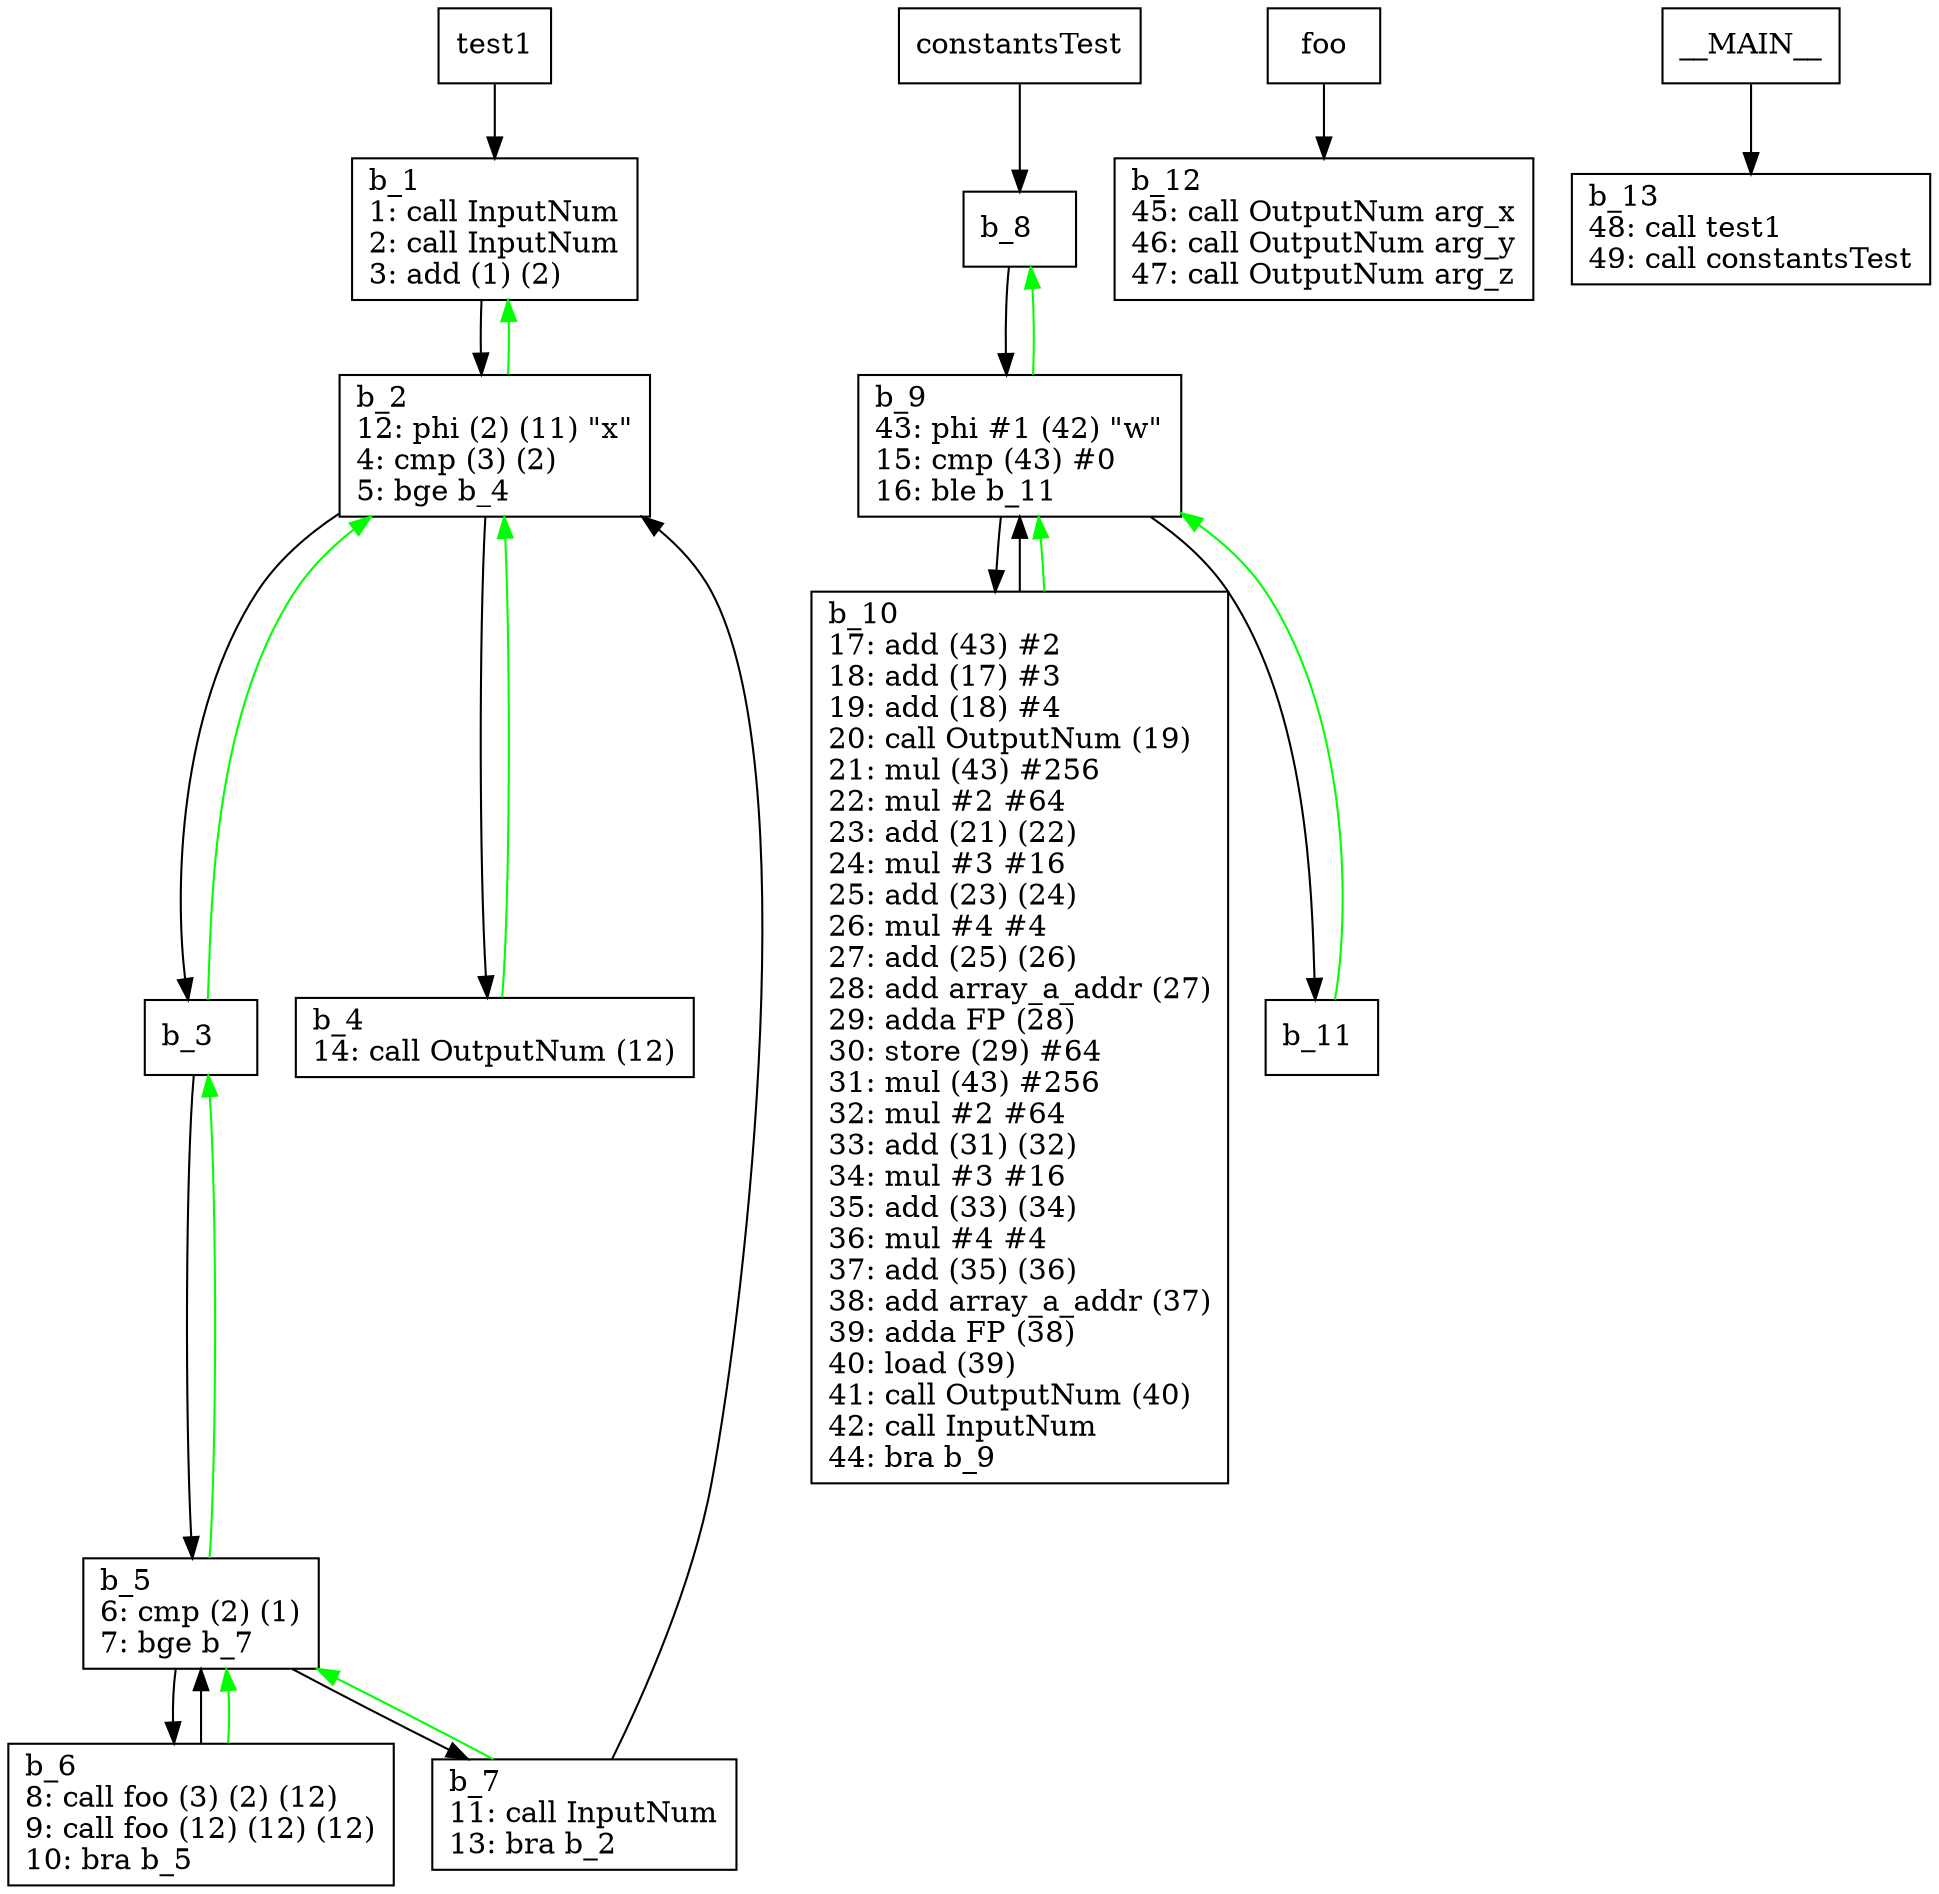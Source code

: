 digraph Computation {
node [shape=box];
test1 -> b_1;
b_1 [label="b_1\l1: call InputNum\l2: call InputNum\l3: add (1) (2)\l"]
b_1 -> b_2;
b_2 [label="b_2\l12: phi (2) (11) \"x\"\l4: cmp (3) (2)\l5: bge b_4\l"]
b_2 -> b_3;
b_3 [label="b_3\l"]
b_3 -> b_5;
b_5 [label="b_5\l6: cmp (2) (1)\l7: bge b_7\l"]
b_5 -> b_6;
b_6 [label="b_6\l8: call foo (3) (2) (12)\l9: call foo (12) (12) (12)\l10: bra b_5\l"]
b_6 -> b_5;
b_6 -> b_5[color="green"];
b_5 -> b_7;
b_7 [label="b_7\l11: call InputNum\l13: bra b_2\l"]
b_7 -> b_2;
b_7 -> b_5[color="green"];
b_5 -> b_3[color="green"];
b_3 -> b_2[color="green"];
b_2 -> b_4;
b_4 [label="b_4\l14: call OutputNum (12)\l"]
b_4 -> b_2[color="green"];
b_2 -> b_1[color="green"];
constantsTest -> b_8;
b_8 [label="b_8\l"]
b_8 -> b_9;
b_9 [label="b_9\l43: phi #1 (42) \"w\"\l15: cmp (43) #0\l16: ble b_11\l"]
b_9 -> b_10;
b_10 [label="b_10\l17: add (43) #2\l18: add (17) #3\l19: add (18) #4\l20: call OutputNum (19)\l21: mul (43) #256\l22: mul #2 #64\l23: add (21) (22)\l24: mul #3 #16\l25: add (23) (24)\l26: mul #4 #4\l27: add (25) (26)\l28: add array_a_addr (27)\l29: adda FP (28)\l30: store (29) #64\l31: mul (43) #256\l32: mul #2 #64\l33: add (31) (32)\l34: mul #3 #16\l35: add (33) (34)\l36: mul #4 #4\l37: add (35) (36)\l38: add array_a_addr (37)\l39: adda FP (38)\l40: load (39)\l41: call OutputNum (40)\l42: call InputNum\l44: bra b_9\l"]
b_10 -> b_9;
b_10 -> b_9[color="green"];
b_9 -> b_11;
b_11 [label="b_11\l"]
b_11 -> b_9[color="green"];
b_9 -> b_8[color="green"];
foo -> b_12;
b_12 [label="b_12\l45: call OutputNum arg_x\l46: call OutputNum arg_y\l47: call OutputNum arg_z\l"]
__MAIN__ -> b_13;
b_13 [label="b_13\l48: call test1\l49: call constantsTest\l"]
}
